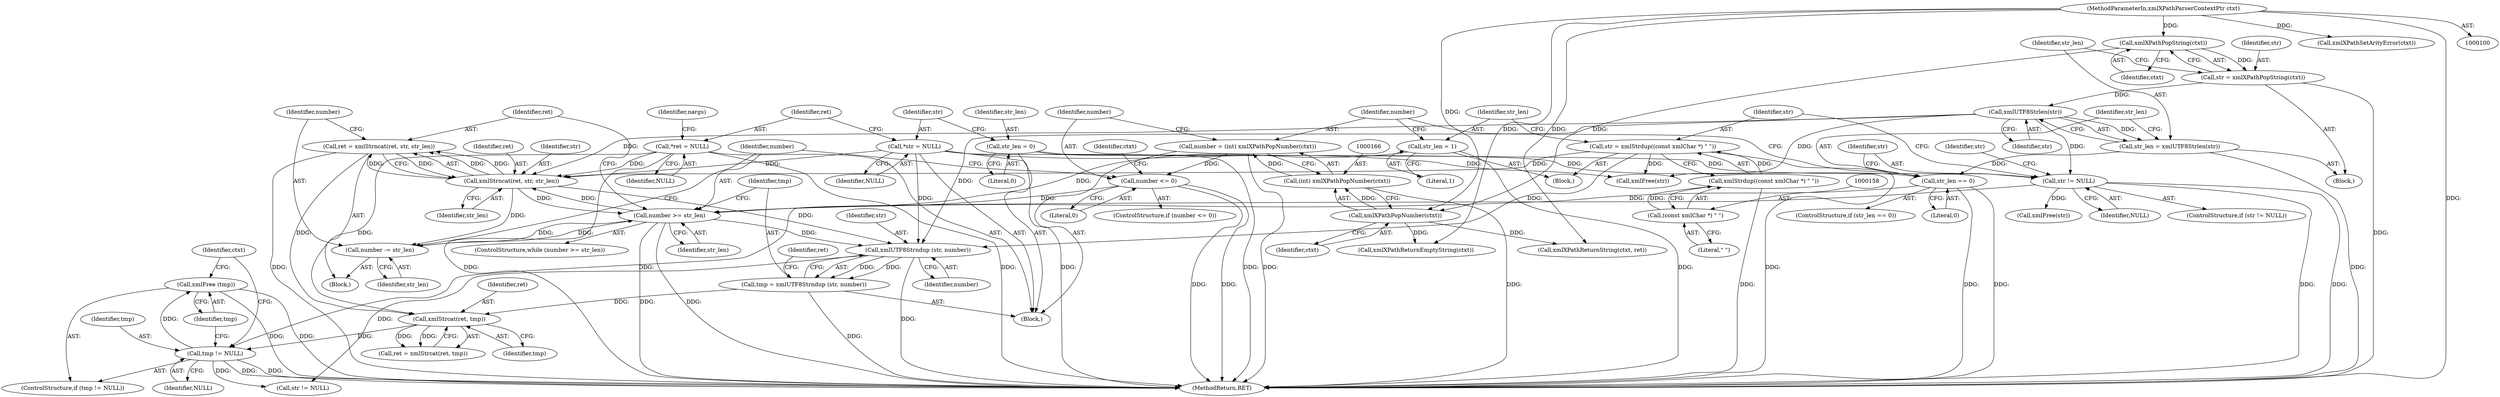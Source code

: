 digraph "1_Chrome_96dbafe288dbe2f0cc45fa3c39daf6d0c37acbab_9@pointer" {
"1000207" [label="(Call,xmlFree (tmp))"];
"1000204" [label="(Call,tmp != NULL)"];
"1000200" [label="(Call,xmlStrcat(ret, tmp))"];
"1000184" [label="(Call,ret = xmlStrncat(ret, str, str_len))"];
"1000186" [label="(Call,xmlStrncat(ret, str, str_len))"];
"1000114" [label="(Call,*ret = NULL)"];
"1000141" [label="(Call,xmlUTF8Strlen(str))"];
"1000135" [label="(Call,str = xmlXPathPopString(ctxt))"];
"1000137" [label="(Call,xmlXPathPopString(ctxt))"];
"1000101" [label="(MethodParameterIn,xmlXPathParserContextPtr ctxt)"];
"1000154" [label="(Call,str = xmlStrdup((const xmlChar *) \" \"))"];
"1000156" [label="(Call,xmlStrdup((const xmlChar *) \" \"))"];
"1000157" [label="(Call,(const xmlChar *) \" \")"];
"1000110" [label="(Call,*str = NULL)"];
"1000180" [label="(Call,number >= str_len)"];
"1000190" [label="(Call,number -= str_len)"];
"1000170" [label="(Call,number <= 0)"];
"1000163" [label="(Call,number = (int) xmlXPathPopNumber(ctxt))"];
"1000165" [label="(Call,(int) xmlXPathPopNumber(ctxt))"];
"1000167" [label="(Call,xmlXPathPopNumber(ctxt))"];
"1000144" [label="(Call,str_len == 0)"];
"1000106" [label="(Call,str_len = 0)"];
"1000139" [label="(Call,str_len = xmlUTF8Strlen(str))"];
"1000160" [label="(Call,str_len = 1)"];
"1000193" [label="(Call,tmp = xmlUTF8Strndup (str, number))"];
"1000195" [label="(Call,xmlUTF8Strndup (str, number))"];
"1000149" [label="(Call,str != NULL)"];
"1000195" [label="(Call,xmlUTF8Strndup (str, number))"];
"1000202" [label="(Identifier,tmp)"];
"1000115" [label="(Identifier,ret)"];
"1000143" [label="(ControlStructure,if (str_len == 0))"];
"1000191" [label="(Identifier,number)"];
"1000200" [label="(Call,xmlStrcat(ret, tmp))"];
"1000164" [label="(Identifier,number)"];
"1000187" [label="(Identifier,ret)"];
"1000135" [label="(Call,str = xmlXPathPopString(ctxt))"];
"1000111" [label="(Identifier,str)"];
"1000203" [label="(ControlStructure,if (tmp != NULL))"];
"1000155" [label="(Identifier,str)"];
"1000176" [label="(Call,xmlFree(str))"];
"1000190" [label="(Call,number -= str_len)"];
"1000140" [label="(Identifier,str_len)"];
"1000146" [label="(Literal,0)"];
"1000114" [label="(Call,*ret = NULL)"];
"1000127" [label="(Call,xmlXPathSetArityError(ctxt))"];
"1000106" [label="(Call,str_len = 0)"];
"1000145" [label="(Identifier,str_len)"];
"1000189" [label="(Identifier,str_len)"];
"1000198" [label="(Call,ret = xmlStrcat(ret, tmp))"];
"1000186" [label="(Call,xmlStrncat(ret, str, str_len))"];
"1000160" [label="(Call,str_len = 1)"];
"1000197" [label="(Identifier,number)"];
"1000152" [label="(Call,xmlFree(str))"];
"1000182" [label="(Identifier,str_len)"];
"1000156" [label="(Call,xmlStrdup((const xmlChar *) \" \"))"];
"1000180" [label="(Call,number >= str_len)"];
"1000144" [label="(Call,str_len == 0)"];
"1000165" [label="(Call,(int) xmlXPathPopNumber(ctxt))"];
"1000192" [label="(Identifier,str_len)"];
"1000218" [label="(MethodReturn,RET)"];
"1000121" [label="(Identifier,nargs)"];
"1000194" [label="(Identifier,tmp)"];
"1000179" [label="(ControlStructure,while (number >= str_len))"];
"1000137" [label="(Call,xmlXPathPopString(ctxt))"];
"1000159" [label="(Literal,\" \")"];
"1000162" [label="(Literal,1)"];
"1000175" [label="(Identifier,ctxt)"];
"1000103" [label="(Block,)"];
"1000107" [label="(Identifier,str_len)"];
"1000151" [label="(Identifier,NULL)"];
"1000205" [label="(Identifier,tmp)"];
"1000157" [label="(Call,(const xmlChar *) \" \")"];
"1000171" [label="(Identifier,number)"];
"1000150" [label="(Identifier,str)"];
"1000169" [label="(ControlStructure,if (number <= 0))"];
"1000134" [label="(Block,)"];
"1000209" [label="(Call,xmlXPathReturnString(ctxt, ret))"];
"1000201" [label="(Identifier,ret)"];
"1000204" [label="(Call,tmp != NULL)"];
"1000196" [label="(Identifier,str)"];
"1000174" [label="(Call,xmlXPathReturnEmptyString(ctxt))"];
"1000206" [label="(Identifier,NULL)"];
"1000141" [label="(Call,xmlUTF8Strlen(str))"];
"1000188" [label="(Identifier,str)"];
"1000184" [label="(Call,ret = xmlStrncat(ret, str, str_len))"];
"1000110" [label="(Call,*str = NULL)"];
"1000148" [label="(ControlStructure,if (str != NULL))"];
"1000167" [label="(Call,xmlXPathPopNumber(ctxt))"];
"1000210" [label="(Identifier,ctxt)"];
"1000101" [label="(MethodParameterIn,xmlXPathParserContextPtr ctxt)"];
"1000199" [label="(Identifier,ret)"];
"1000139" [label="(Call,str_len = xmlUTF8Strlen(str))"];
"1000112" [label="(Identifier,NULL)"];
"1000161" [label="(Identifier,str_len)"];
"1000207" [label="(Call,xmlFree (tmp))"];
"1000136" [label="(Identifier,str)"];
"1000163" [label="(Call,number = (int) xmlXPathPopNumber(ctxt))"];
"1000108" [label="(Literal,0)"];
"1000116" [label="(Identifier,NULL)"];
"1000170" [label="(Call,number <= 0)"];
"1000142" [label="(Identifier,str)"];
"1000208" [label="(Identifier,tmp)"];
"1000153" [label="(Identifier,str)"];
"1000183" [label="(Block,)"];
"1000213" [label="(Call,str != NULL)"];
"1000181" [label="(Identifier,number)"];
"1000168" [label="(Identifier,ctxt)"];
"1000185" [label="(Identifier,ret)"];
"1000154" [label="(Call,str = xmlStrdup((const xmlChar *) \" \"))"];
"1000138" [label="(Identifier,ctxt)"];
"1000149" [label="(Call,str != NULL)"];
"1000193" [label="(Call,tmp = xmlUTF8Strndup (str, number))"];
"1000147" [label="(Block,)"];
"1000172" [label="(Literal,0)"];
"1000207" -> "1000203"  [label="AST: "];
"1000207" -> "1000208"  [label="CFG: "];
"1000208" -> "1000207"  [label="AST: "];
"1000210" -> "1000207"  [label="CFG: "];
"1000207" -> "1000218"  [label="DDG: "];
"1000207" -> "1000218"  [label="DDG: "];
"1000204" -> "1000207"  [label="DDG: "];
"1000204" -> "1000203"  [label="AST: "];
"1000204" -> "1000206"  [label="CFG: "];
"1000205" -> "1000204"  [label="AST: "];
"1000206" -> "1000204"  [label="AST: "];
"1000208" -> "1000204"  [label="CFG: "];
"1000210" -> "1000204"  [label="CFG: "];
"1000204" -> "1000218"  [label="DDG: "];
"1000204" -> "1000218"  [label="DDG: "];
"1000200" -> "1000204"  [label="DDG: "];
"1000149" -> "1000204"  [label="DDG: "];
"1000204" -> "1000213"  [label="DDG: "];
"1000200" -> "1000198"  [label="AST: "];
"1000200" -> "1000202"  [label="CFG: "];
"1000201" -> "1000200"  [label="AST: "];
"1000202" -> "1000200"  [label="AST: "];
"1000198" -> "1000200"  [label="CFG: "];
"1000200" -> "1000198"  [label="DDG: "];
"1000200" -> "1000198"  [label="DDG: "];
"1000184" -> "1000200"  [label="DDG: "];
"1000114" -> "1000200"  [label="DDG: "];
"1000193" -> "1000200"  [label="DDG: "];
"1000184" -> "1000183"  [label="AST: "];
"1000184" -> "1000186"  [label="CFG: "];
"1000185" -> "1000184"  [label="AST: "];
"1000186" -> "1000184"  [label="AST: "];
"1000191" -> "1000184"  [label="CFG: "];
"1000184" -> "1000218"  [label="DDG: "];
"1000186" -> "1000184"  [label="DDG: "];
"1000186" -> "1000184"  [label="DDG: "];
"1000186" -> "1000184"  [label="DDG: "];
"1000184" -> "1000186"  [label="DDG: "];
"1000186" -> "1000189"  [label="CFG: "];
"1000187" -> "1000186"  [label="AST: "];
"1000188" -> "1000186"  [label="AST: "];
"1000189" -> "1000186"  [label="AST: "];
"1000186" -> "1000180"  [label="DDG: "];
"1000114" -> "1000186"  [label="DDG: "];
"1000141" -> "1000186"  [label="DDG: "];
"1000154" -> "1000186"  [label="DDG: "];
"1000110" -> "1000186"  [label="DDG: "];
"1000180" -> "1000186"  [label="DDG: "];
"1000186" -> "1000190"  [label="DDG: "];
"1000186" -> "1000195"  [label="DDG: "];
"1000114" -> "1000103"  [label="AST: "];
"1000114" -> "1000116"  [label="CFG: "];
"1000115" -> "1000114"  [label="AST: "];
"1000116" -> "1000114"  [label="AST: "];
"1000121" -> "1000114"  [label="CFG: "];
"1000114" -> "1000218"  [label="DDG: "];
"1000114" -> "1000218"  [label="DDG: "];
"1000141" -> "1000139"  [label="AST: "];
"1000141" -> "1000142"  [label="CFG: "];
"1000142" -> "1000141"  [label="AST: "];
"1000139" -> "1000141"  [label="CFG: "];
"1000141" -> "1000139"  [label="DDG: "];
"1000135" -> "1000141"  [label="DDG: "];
"1000141" -> "1000149"  [label="DDG: "];
"1000141" -> "1000176"  [label="DDG: "];
"1000141" -> "1000195"  [label="DDG: "];
"1000135" -> "1000134"  [label="AST: "];
"1000135" -> "1000137"  [label="CFG: "];
"1000136" -> "1000135"  [label="AST: "];
"1000137" -> "1000135"  [label="AST: "];
"1000140" -> "1000135"  [label="CFG: "];
"1000135" -> "1000218"  [label="DDG: "];
"1000137" -> "1000135"  [label="DDG: "];
"1000137" -> "1000138"  [label="CFG: "];
"1000138" -> "1000137"  [label="AST: "];
"1000101" -> "1000137"  [label="DDG: "];
"1000137" -> "1000167"  [label="DDG: "];
"1000101" -> "1000100"  [label="AST: "];
"1000101" -> "1000218"  [label="DDG: "];
"1000101" -> "1000127"  [label="DDG: "];
"1000101" -> "1000167"  [label="DDG: "];
"1000101" -> "1000174"  [label="DDG: "];
"1000101" -> "1000209"  [label="DDG: "];
"1000154" -> "1000147"  [label="AST: "];
"1000154" -> "1000156"  [label="CFG: "];
"1000155" -> "1000154"  [label="AST: "];
"1000156" -> "1000154"  [label="AST: "];
"1000161" -> "1000154"  [label="CFG: "];
"1000154" -> "1000218"  [label="DDG: "];
"1000156" -> "1000154"  [label="DDG: "];
"1000154" -> "1000176"  [label="DDG: "];
"1000154" -> "1000195"  [label="DDG: "];
"1000156" -> "1000157"  [label="CFG: "];
"1000157" -> "1000156"  [label="AST: "];
"1000156" -> "1000218"  [label="DDG: "];
"1000157" -> "1000156"  [label="DDG: "];
"1000157" -> "1000159"  [label="CFG: "];
"1000158" -> "1000157"  [label="AST: "];
"1000159" -> "1000157"  [label="AST: "];
"1000110" -> "1000103"  [label="AST: "];
"1000110" -> "1000112"  [label="CFG: "];
"1000111" -> "1000110"  [label="AST: "];
"1000112" -> "1000110"  [label="AST: "];
"1000115" -> "1000110"  [label="CFG: "];
"1000110" -> "1000218"  [label="DDG: "];
"1000110" -> "1000149"  [label="DDG: "];
"1000110" -> "1000176"  [label="DDG: "];
"1000110" -> "1000195"  [label="DDG: "];
"1000180" -> "1000179"  [label="AST: "];
"1000180" -> "1000182"  [label="CFG: "];
"1000181" -> "1000180"  [label="AST: "];
"1000182" -> "1000180"  [label="AST: "];
"1000185" -> "1000180"  [label="CFG: "];
"1000194" -> "1000180"  [label="CFG: "];
"1000180" -> "1000218"  [label="DDG: "];
"1000180" -> "1000218"  [label="DDG: "];
"1000190" -> "1000180"  [label="DDG: "];
"1000170" -> "1000180"  [label="DDG: "];
"1000144" -> "1000180"  [label="DDG: "];
"1000160" -> "1000180"  [label="DDG: "];
"1000180" -> "1000190"  [label="DDG: "];
"1000180" -> "1000195"  [label="DDG: "];
"1000190" -> "1000183"  [label="AST: "];
"1000190" -> "1000192"  [label="CFG: "];
"1000191" -> "1000190"  [label="AST: "];
"1000192" -> "1000190"  [label="AST: "];
"1000181" -> "1000190"  [label="CFG: "];
"1000170" -> "1000169"  [label="AST: "];
"1000170" -> "1000172"  [label="CFG: "];
"1000171" -> "1000170"  [label="AST: "];
"1000172" -> "1000170"  [label="AST: "];
"1000175" -> "1000170"  [label="CFG: "];
"1000181" -> "1000170"  [label="CFG: "];
"1000170" -> "1000218"  [label="DDG: "];
"1000170" -> "1000218"  [label="DDG: "];
"1000163" -> "1000170"  [label="DDG: "];
"1000163" -> "1000103"  [label="AST: "];
"1000163" -> "1000165"  [label="CFG: "];
"1000164" -> "1000163"  [label="AST: "];
"1000165" -> "1000163"  [label="AST: "];
"1000171" -> "1000163"  [label="CFG: "];
"1000163" -> "1000218"  [label="DDG: "];
"1000165" -> "1000163"  [label="DDG: "];
"1000165" -> "1000167"  [label="CFG: "];
"1000166" -> "1000165"  [label="AST: "];
"1000167" -> "1000165"  [label="AST: "];
"1000165" -> "1000218"  [label="DDG: "];
"1000167" -> "1000165"  [label="DDG: "];
"1000167" -> "1000168"  [label="CFG: "];
"1000168" -> "1000167"  [label="AST: "];
"1000167" -> "1000174"  [label="DDG: "];
"1000167" -> "1000209"  [label="DDG: "];
"1000144" -> "1000143"  [label="AST: "];
"1000144" -> "1000146"  [label="CFG: "];
"1000145" -> "1000144"  [label="AST: "];
"1000146" -> "1000144"  [label="AST: "];
"1000150" -> "1000144"  [label="CFG: "];
"1000164" -> "1000144"  [label="CFG: "];
"1000144" -> "1000218"  [label="DDG: "];
"1000144" -> "1000218"  [label="DDG: "];
"1000106" -> "1000144"  [label="DDG: "];
"1000139" -> "1000144"  [label="DDG: "];
"1000106" -> "1000103"  [label="AST: "];
"1000106" -> "1000108"  [label="CFG: "];
"1000107" -> "1000106"  [label="AST: "];
"1000108" -> "1000106"  [label="AST: "];
"1000111" -> "1000106"  [label="CFG: "];
"1000106" -> "1000218"  [label="DDG: "];
"1000139" -> "1000134"  [label="AST: "];
"1000140" -> "1000139"  [label="AST: "];
"1000145" -> "1000139"  [label="CFG: "];
"1000139" -> "1000218"  [label="DDG: "];
"1000160" -> "1000147"  [label="AST: "];
"1000160" -> "1000162"  [label="CFG: "];
"1000161" -> "1000160"  [label="AST: "];
"1000162" -> "1000160"  [label="AST: "];
"1000164" -> "1000160"  [label="CFG: "];
"1000160" -> "1000218"  [label="DDG: "];
"1000193" -> "1000103"  [label="AST: "];
"1000193" -> "1000195"  [label="CFG: "];
"1000194" -> "1000193"  [label="AST: "];
"1000195" -> "1000193"  [label="AST: "];
"1000199" -> "1000193"  [label="CFG: "];
"1000193" -> "1000218"  [label="DDG: "];
"1000195" -> "1000193"  [label="DDG: "];
"1000195" -> "1000193"  [label="DDG: "];
"1000195" -> "1000197"  [label="CFG: "];
"1000196" -> "1000195"  [label="AST: "];
"1000197" -> "1000195"  [label="AST: "];
"1000195" -> "1000218"  [label="DDG: "];
"1000195" -> "1000213"  [label="DDG: "];
"1000149" -> "1000148"  [label="AST: "];
"1000149" -> "1000151"  [label="CFG: "];
"1000150" -> "1000149"  [label="AST: "];
"1000151" -> "1000149"  [label="AST: "];
"1000153" -> "1000149"  [label="CFG: "];
"1000155" -> "1000149"  [label="CFG: "];
"1000149" -> "1000218"  [label="DDG: "];
"1000149" -> "1000218"  [label="DDG: "];
"1000149" -> "1000152"  [label="DDG: "];
}
